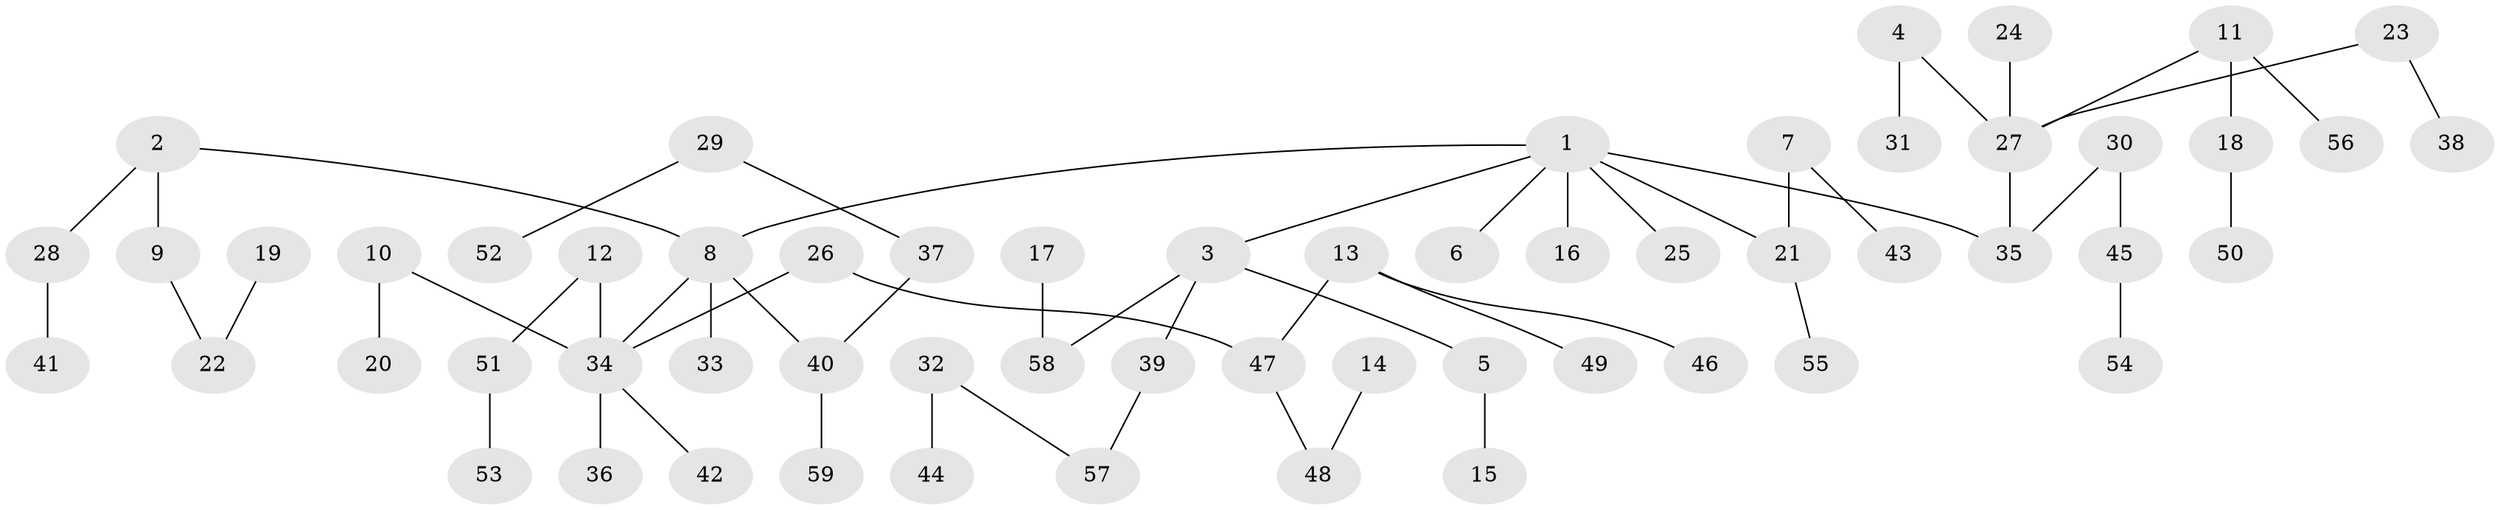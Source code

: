 // original degree distribution, {4: 0.03389830508474576, 6: 0.01694915254237288, 7: 0.00847457627118644, 8: 0.00847457627118644, 3: 0.1694915254237288, 5: 0.025423728813559324, 2: 0.2457627118644068, 1: 0.4915254237288136}
// Generated by graph-tools (version 1.1) at 2025/02/03/09/25 03:02:25]
// undirected, 59 vertices, 58 edges
graph export_dot {
graph [start="1"]
  node [color=gray90,style=filled];
  1;
  2;
  3;
  4;
  5;
  6;
  7;
  8;
  9;
  10;
  11;
  12;
  13;
  14;
  15;
  16;
  17;
  18;
  19;
  20;
  21;
  22;
  23;
  24;
  25;
  26;
  27;
  28;
  29;
  30;
  31;
  32;
  33;
  34;
  35;
  36;
  37;
  38;
  39;
  40;
  41;
  42;
  43;
  44;
  45;
  46;
  47;
  48;
  49;
  50;
  51;
  52;
  53;
  54;
  55;
  56;
  57;
  58;
  59;
  1 -- 3 [weight=1.0];
  1 -- 6 [weight=1.0];
  1 -- 8 [weight=1.0];
  1 -- 16 [weight=1.0];
  1 -- 21 [weight=1.0];
  1 -- 25 [weight=1.0];
  1 -- 35 [weight=1.0];
  2 -- 8 [weight=1.0];
  2 -- 9 [weight=1.0];
  2 -- 28 [weight=1.0];
  3 -- 5 [weight=1.0];
  3 -- 39 [weight=1.0];
  3 -- 58 [weight=1.0];
  4 -- 27 [weight=1.0];
  4 -- 31 [weight=1.0];
  5 -- 15 [weight=1.0];
  7 -- 21 [weight=1.0];
  7 -- 43 [weight=1.0];
  8 -- 33 [weight=1.0];
  8 -- 34 [weight=1.0];
  8 -- 40 [weight=1.0];
  9 -- 22 [weight=1.0];
  10 -- 20 [weight=1.0];
  10 -- 34 [weight=1.0];
  11 -- 18 [weight=1.0];
  11 -- 27 [weight=1.0];
  11 -- 56 [weight=1.0];
  12 -- 34 [weight=1.0];
  12 -- 51 [weight=1.0];
  13 -- 46 [weight=1.0];
  13 -- 47 [weight=1.0];
  13 -- 49 [weight=1.0];
  14 -- 48 [weight=1.0];
  17 -- 58 [weight=1.0];
  18 -- 50 [weight=1.0];
  19 -- 22 [weight=1.0];
  21 -- 55 [weight=1.0];
  23 -- 27 [weight=1.0];
  23 -- 38 [weight=1.0];
  24 -- 27 [weight=1.0];
  26 -- 34 [weight=1.0];
  26 -- 47 [weight=1.0];
  27 -- 35 [weight=1.0];
  28 -- 41 [weight=1.0];
  29 -- 37 [weight=1.0];
  29 -- 52 [weight=1.0];
  30 -- 35 [weight=1.0];
  30 -- 45 [weight=1.0];
  32 -- 44 [weight=1.0];
  32 -- 57 [weight=1.0];
  34 -- 36 [weight=1.0];
  34 -- 42 [weight=1.0];
  37 -- 40 [weight=1.0];
  39 -- 57 [weight=1.0];
  40 -- 59 [weight=1.0];
  45 -- 54 [weight=1.0];
  47 -- 48 [weight=1.0];
  51 -- 53 [weight=1.0];
}
